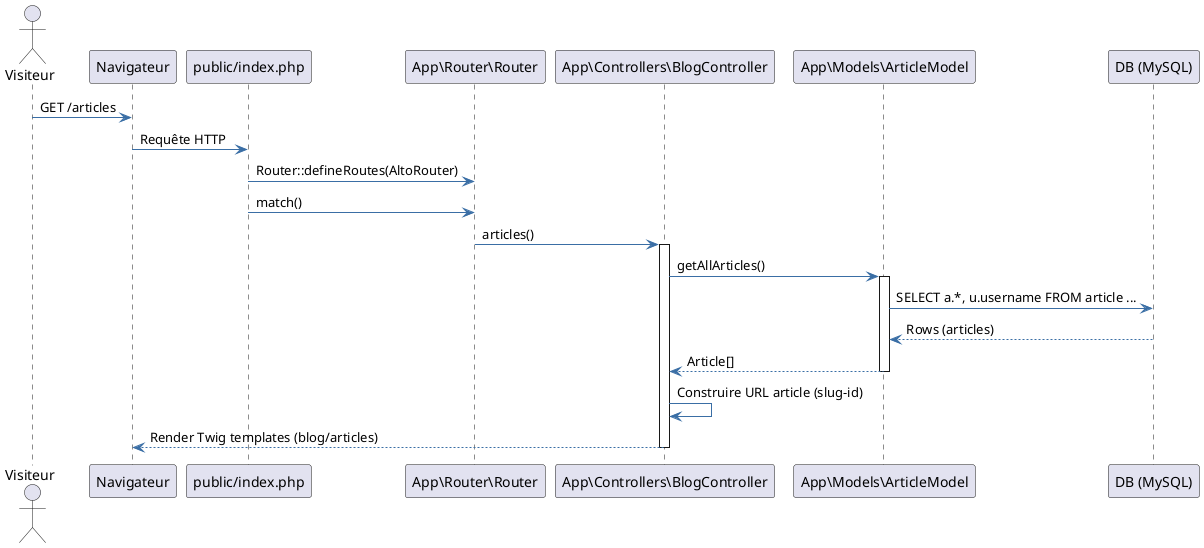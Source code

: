 @startuml
' Diagramme de séquence – Consulter la liste des articles

skinparam shadowing false
skinparam ArrowColor #3A6EA5
skinparam lifelineBorderColor #3A6EA5
skinparam lifelineBackgroundColor #EEF5FF

actor "Visiteur" as V
participant "Navigateur" as Browser
participant "public/index.php" as Front
participant "App\\Router\\Router" as R
participant "App\\Controllers\\BlogController" as C
participant "App\\Models\\ArticleModel" as M
participant "DB (MySQL)" as DB

V -> Browser: GET /articles
Browser -> Front: Requête HTTP
Front -> R: Router::defineRoutes(AltoRouter)
Front -> R: match()
R -> C: articles()
activate C
C -> M: getAllArticles()
activate M
M -> DB: SELECT a.*, u.username FROM article ...
DB --> M: Rows (articles)
M --> C: Article[]
deactivate M
C -> C: Construire URL article (slug-id)
C --> Browser: Render Twig templates (blog/articles)
deactivate C

@enduml